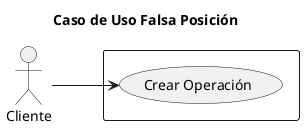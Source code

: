 @startuml

title Caso de Uso Falsa Posición

left to right direction

actor Cliente as user

rectangle  {
    usecase "Crear Operación" as crear
}

user --> crear: ""

@enduml